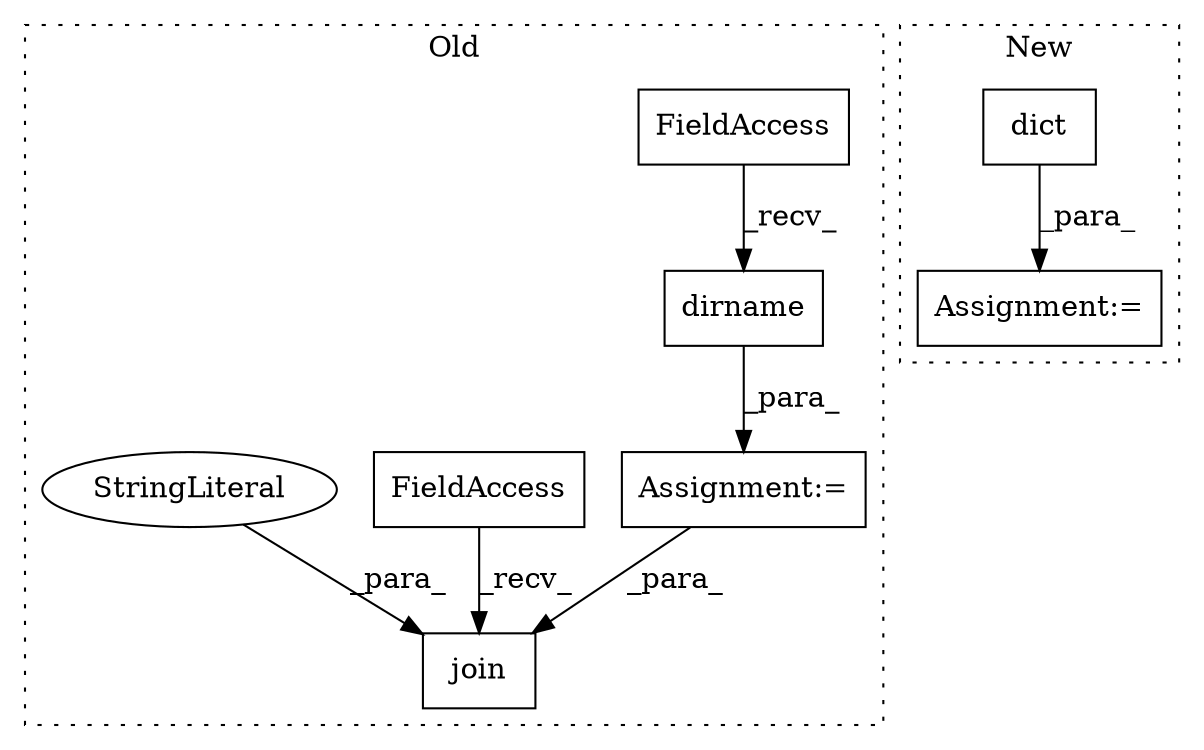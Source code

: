 digraph G {
subgraph cluster0 {
1 [label="dirname" a="32" s="1596,1612" l="8,1" shape="box"];
3 [label="FieldAccess" a="22" s="1588" l="7" shape="box"];
4 [label="join" a="32" s="1894,1915" l="5,1" shape="box"];
5 [label="FieldAccess" a="22" s="1886" l="7" shape="box"];
6 [label="StringLiteral" a="45" s="1907" l="8" shape="ellipse"];
7 [label="Assignment:=" a="7" s="1587" l="1" shape="box"];
label = "Old";
style="dotted";
}
subgraph cluster1 {
2 [label="dict" a="32" s="3770" l="6" shape="box"];
8 [label="Assignment:=" a="7" s="3769" l="1" shape="box"];
label = "New";
style="dotted";
}
1 -> 7 [label="_para_"];
2 -> 8 [label="_para_"];
3 -> 1 [label="_recv_"];
5 -> 4 [label="_recv_"];
6 -> 4 [label="_para_"];
7 -> 4 [label="_para_"];
}